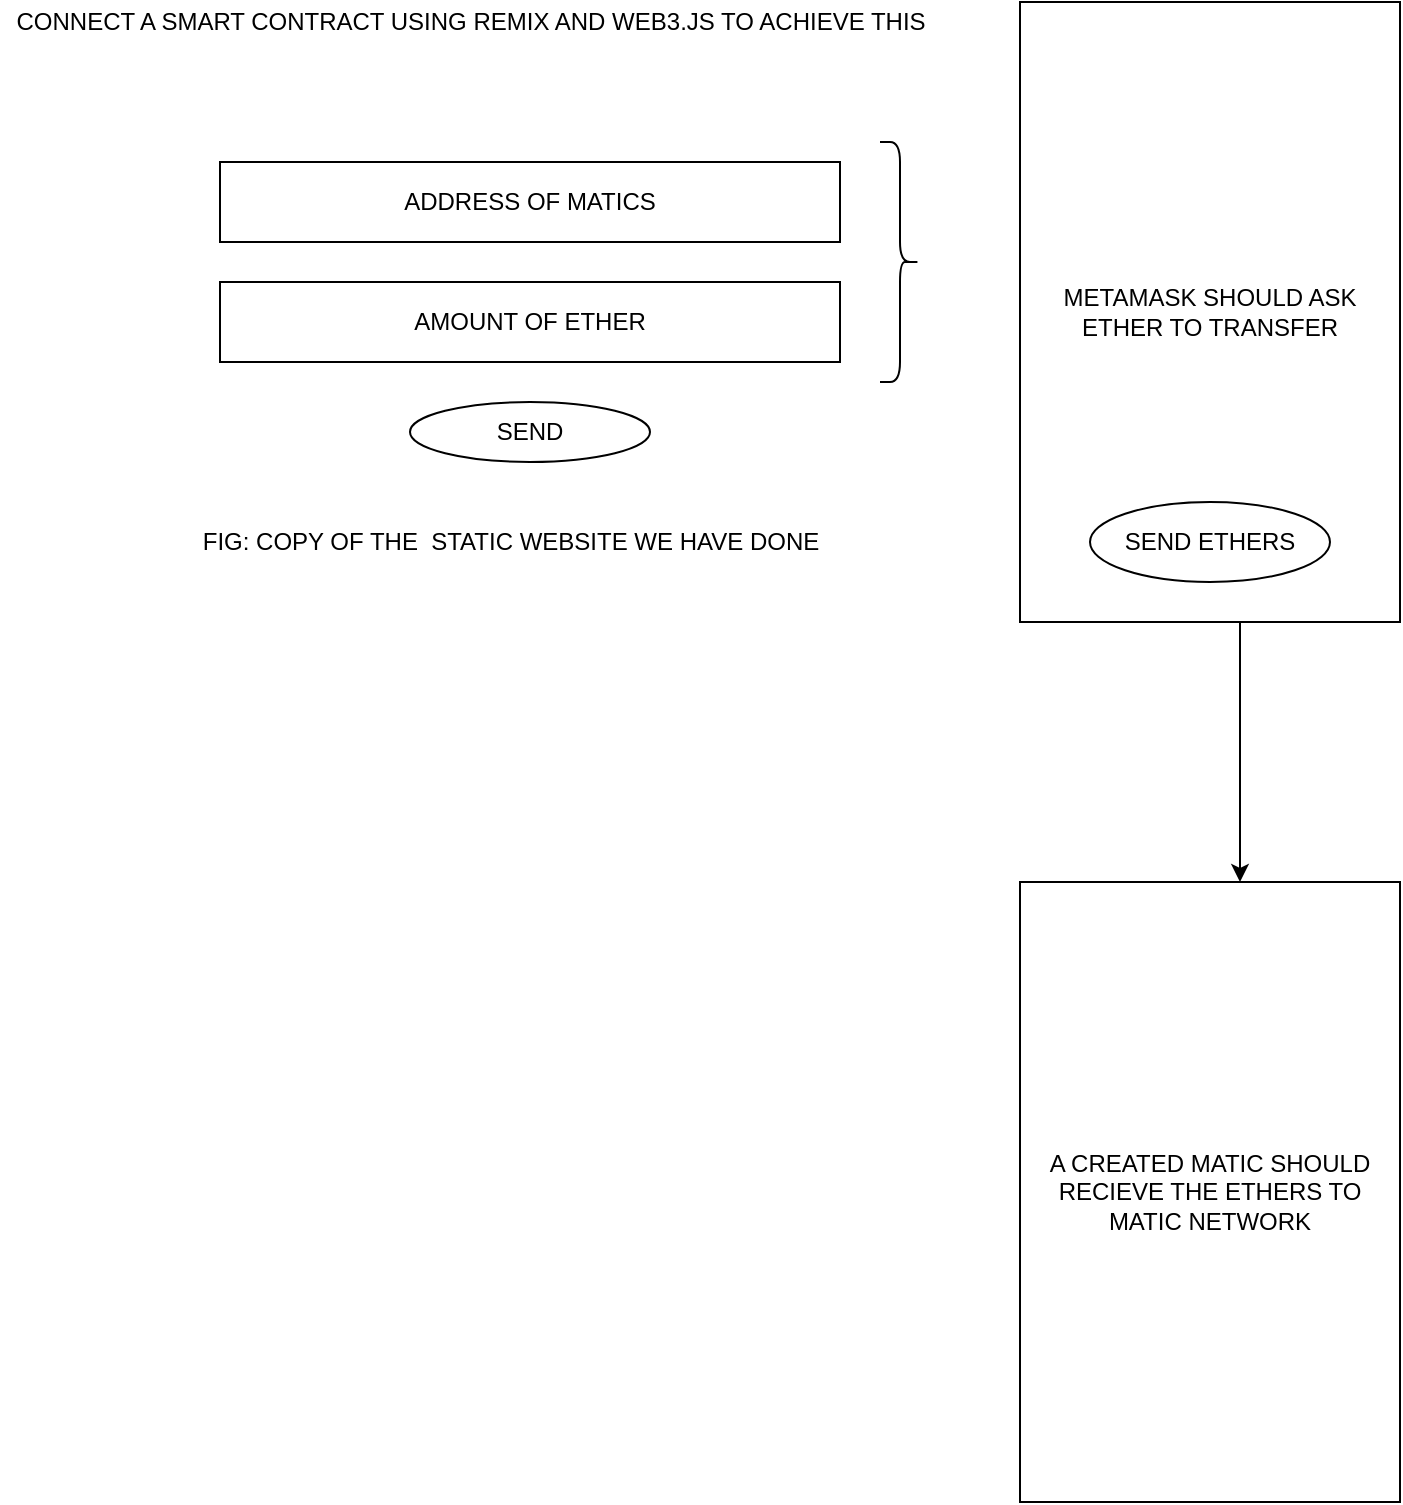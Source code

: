 <mxfile version="14.6.13" type="github">
  <diagram id="kDP8_yFhMwFEbC5xdp3H" name="Page-1">
    <mxGraphModel dx="1117" dy="670" grid="1" gridSize="10" guides="1" tooltips="1" connect="1" arrows="1" fold="1" page="1" pageScale="1" pageWidth="850" pageHeight="1100" math="0" shadow="0">
      <root>
        <mxCell id="0" />
        <mxCell id="1" parent="0" />
        <mxCell id="8s20l_UtGeJsBAfl1Azl-1" value="ADDRESS OF MATICS" style="rounded=0;whiteSpace=wrap;html=1;" vertex="1" parent="1">
          <mxGeometry x="120" y="120" width="310" height="40" as="geometry" />
        </mxCell>
        <mxCell id="8s20l_UtGeJsBAfl1Azl-2" value="AMOUNT OF ETHER" style="rounded=0;whiteSpace=wrap;html=1;" vertex="1" parent="1">
          <mxGeometry x="120" y="180" width="310" height="40" as="geometry" />
        </mxCell>
        <mxCell id="8s20l_UtGeJsBAfl1Azl-3" value="SEND" style="ellipse;whiteSpace=wrap;html=1;" vertex="1" parent="1">
          <mxGeometry x="215" y="240" width="120" height="30" as="geometry" />
        </mxCell>
        <mxCell id="8s20l_UtGeJsBAfl1Azl-7" value="" style="shape=curlyBracket;whiteSpace=wrap;html=1;rounded=1;flipH=1;" vertex="1" parent="1">
          <mxGeometry x="450" y="110" width="20" height="120" as="geometry" />
        </mxCell>
        <mxCell id="8s20l_UtGeJsBAfl1Azl-8" value="METAMASK SHOULD ASK ETHER TO TRANSFER" style="rounded=0;whiteSpace=wrap;html=1;direction=south;" vertex="1" parent="1">
          <mxGeometry x="520" y="40" width="190" height="310" as="geometry" />
        </mxCell>
        <mxCell id="8s20l_UtGeJsBAfl1Azl-9" value="SEND ETHERS" style="ellipse;whiteSpace=wrap;html=1;" vertex="1" parent="1">
          <mxGeometry x="555" y="290" width="120" height="40" as="geometry" />
        </mxCell>
        <mxCell id="8s20l_UtGeJsBAfl1Azl-10" value="CONNECT A SMART CONTRACT USING REMIX AND WEB3.JS TO ACHIEVE THIS" style="text;html=1;align=center;verticalAlign=middle;resizable=0;points=[];autosize=1;strokeColor=none;" vertex="1" parent="1">
          <mxGeometry x="10" y="40" width="470" height="20" as="geometry" />
        </mxCell>
        <mxCell id="8s20l_UtGeJsBAfl1Azl-11" value="FIG: COPY OF THE&amp;nbsp; STATIC WEBSITE WE HAVE DONE" style="text;html=1;align=center;verticalAlign=middle;resizable=0;points=[];autosize=1;strokeColor=none;" vertex="1" parent="1">
          <mxGeometry x="105" y="300" width="320" height="20" as="geometry" />
        </mxCell>
        <mxCell id="8s20l_UtGeJsBAfl1Azl-12" value="" style="endArrow=classic;html=1;exitX=1;exitY=0.421;exitDx=0;exitDy=0;exitPerimeter=0;" edge="1" parent="1" source="8s20l_UtGeJsBAfl1Azl-8">
          <mxGeometry width="50" height="50" relative="1" as="geometry">
            <mxPoint x="310" y="330" as="sourcePoint" />
            <mxPoint x="630" y="480" as="targetPoint" />
          </mxGeometry>
        </mxCell>
        <mxCell id="8s20l_UtGeJsBAfl1Azl-13" value="A CREATED MATIC SHOULD RECIEVE THE ETHERS TO MATIC NETWORK" style="rounded=0;whiteSpace=wrap;html=1;direction=south;" vertex="1" parent="1">
          <mxGeometry x="520" y="480" width="190" height="310" as="geometry" />
        </mxCell>
      </root>
    </mxGraphModel>
  </diagram>
</mxfile>
